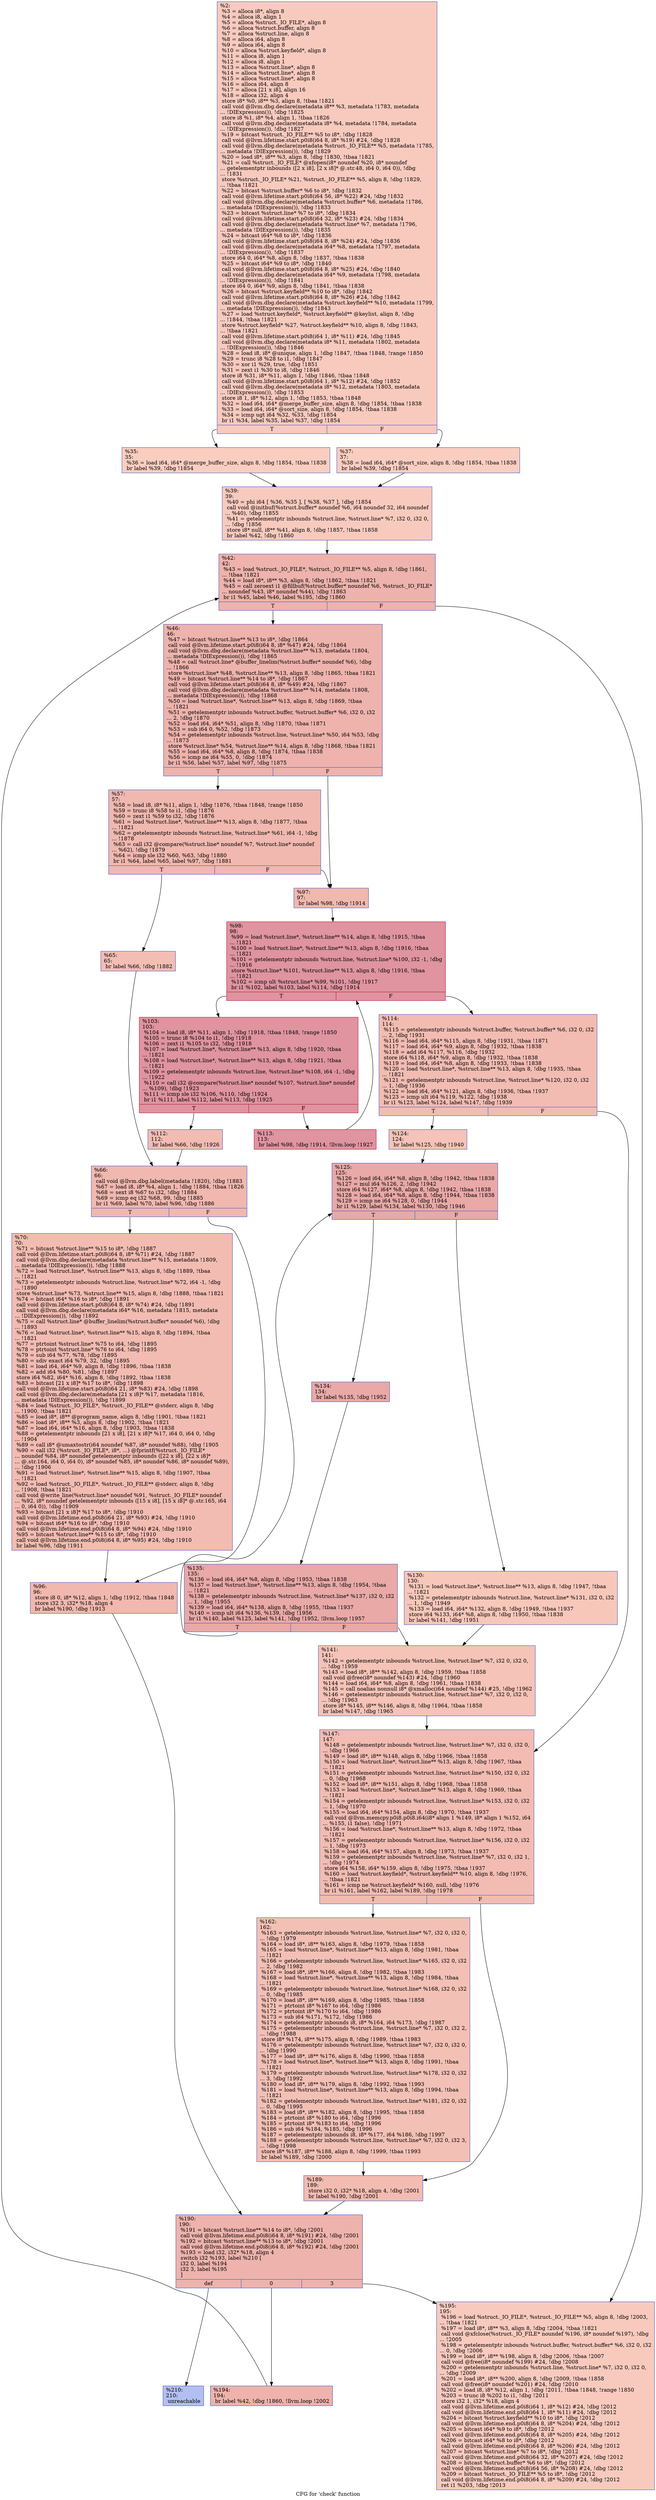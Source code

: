 digraph "CFG for 'check' function" {
	label="CFG for 'check' function";

	Node0x23a43d0 [shape=record,color="#3d50c3ff", style=filled, fillcolor="#ef886b70",label="{%2:\l  %3 = alloca i8*, align 8\l  %4 = alloca i8, align 1\l  %5 = alloca %struct._IO_FILE*, align 8\l  %6 = alloca %struct.buffer, align 8\l  %7 = alloca %struct.line, align 8\l  %8 = alloca i64, align 8\l  %9 = alloca i64, align 8\l  %10 = alloca %struct.keyfield*, align 8\l  %11 = alloca i8, align 1\l  %12 = alloca i8, align 1\l  %13 = alloca %struct.line*, align 8\l  %14 = alloca %struct.line*, align 8\l  %15 = alloca %struct.line*, align 8\l  %16 = alloca i64, align 8\l  %17 = alloca [21 x i8], align 16\l  %18 = alloca i32, align 4\l  store i8* %0, i8** %3, align 8, !tbaa !1821\l  call void @llvm.dbg.declare(metadata i8** %3, metadata !1783, metadata\l... !DIExpression()), !dbg !1825\l  store i8 %1, i8* %4, align 1, !tbaa !1826\l  call void @llvm.dbg.declare(metadata i8* %4, metadata !1784, metadata\l... !DIExpression()), !dbg !1827\l  %19 = bitcast %struct._IO_FILE** %5 to i8*, !dbg !1828\l  call void @llvm.lifetime.start.p0i8(i64 8, i8* %19) #24, !dbg !1828\l  call void @llvm.dbg.declare(metadata %struct._IO_FILE** %5, metadata !1785,\l... metadata !DIExpression()), !dbg !1829\l  %20 = load i8*, i8** %3, align 8, !dbg !1830, !tbaa !1821\l  %21 = call %struct._IO_FILE* @xfopen(i8* noundef %20, i8* noundef\l... getelementptr inbounds ([2 x i8], [2 x i8]* @.str.48, i64 0, i64 0)), !dbg\l... !1831\l  store %struct._IO_FILE* %21, %struct._IO_FILE** %5, align 8, !dbg !1829,\l... !tbaa !1821\l  %22 = bitcast %struct.buffer* %6 to i8*, !dbg !1832\l  call void @llvm.lifetime.start.p0i8(i64 56, i8* %22) #24, !dbg !1832\l  call void @llvm.dbg.declare(metadata %struct.buffer* %6, metadata !1786,\l... metadata !DIExpression()), !dbg !1833\l  %23 = bitcast %struct.line* %7 to i8*, !dbg !1834\l  call void @llvm.lifetime.start.p0i8(i64 32, i8* %23) #24, !dbg !1834\l  call void @llvm.dbg.declare(metadata %struct.line* %7, metadata !1796,\l... metadata !DIExpression()), !dbg !1835\l  %24 = bitcast i64* %8 to i8*, !dbg !1836\l  call void @llvm.lifetime.start.p0i8(i64 8, i8* %24) #24, !dbg !1836\l  call void @llvm.dbg.declare(metadata i64* %8, metadata !1797, metadata\l... !DIExpression()), !dbg !1837\l  store i64 0, i64* %8, align 8, !dbg !1837, !tbaa !1838\l  %25 = bitcast i64* %9 to i8*, !dbg !1840\l  call void @llvm.lifetime.start.p0i8(i64 8, i8* %25) #24, !dbg !1840\l  call void @llvm.dbg.declare(metadata i64* %9, metadata !1798, metadata\l... !DIExpression()), !dbg !1841\l  store i64 0, i64* %9, align 8, !dbg !1841, !tbaa !1838\l  %26 = bitcast %struct.keyfield** %10 to i8*, !dbg !1842\l  call void @llvm.lifetime.start.p0i8(i64 8, i8* %26) #24, !dbg !1842\l  call void @llvm.dbg.declare(metadata %struct.keyfield** %10, metadata !1799,\l... metadata !DIExpression()), !dbg !1843\l  %27 = load %struct.keyfield*, %struct.keyfield** @keylist, align 8, !dbg\l... !1844, !tbaa !1821\l  store %struct.keyfield* %27, %struct.keyfield** %10, align 8, !dbg !1843,\l... !tbaa !1821\l  call void @llvm.lifetime.start.p0i8(i64 1, i8* %11) #24, !dbg !1845\l  call void @llvm.dbg.declare(metadata i8* %11, metadata !1802, metadata\l... !DIExpression()), !dbg !1846\l  %28 = load i8, i8* @unique, align 1, !dbg !1847, !tbaa !1848, !range !1850\l  %29 = trunc i8 %28 to i1, !dbg !1847\l  %30 = xor i1 %29, true, !dbg !1851\l  %31 = zext i1 %30 to i8, !dbg !1846\l  store i8 %31, i8* %11, align 1, !dbg !1846, !tbaa !1848\l  call void @llvm.lifetime.start.p0i8(i64 1, i8* %12) #24, !dbg !1852\l  call void @llvm.dbg.declare(metadata i8* %12, metadata !1803, metadata\l... !DIExpression()), !dbg !1853\l  store i8 1, i8* %12, align 1, !dbg !1853, !tbaa !1848\l  %32 = load i64, i64* @merge_buffer_size, align 8, !dbg !1854, !tbaa !1838\l  %33 = load i64, i64* @sort_size, align 8, !dbg !1854, !tbaa !1838\l  %34 = icmp ugt i64 %32, %33, !dbg !1854\l  br i1 %34, label %35, label %37, !dbg !1854\l|{<s0>T|<s1>F}}"];
	Node0x23a43d0:s0 -> Node0x23a9210;
	Node0x23a43d0:s1 -> Node0x23a9360;
	Node0x23a9210 [shape=record,color="#3d50c3ff", style=filled, fillcolor="#f2907270",label="{%35:\l35:                                               \l  %36 = load i64, i64* @merge_buffer_size, align 8, !dbg !1854, !tbaa !1838\l  br label %39, !dbg !1854\l}"];
	Node0x23a9210 -> Node0x23a93b0;
	Node0x23a9360 [shape=record,color="#3d50c3ff", style=filled, fillcolor="#f2907270",label="{%37:\l37:                                               \l  %38 = load i64, i64* @sort_size, align 8, !dbg !1854, !tbaa !1838\l  br label %39, !dbg !1854\l}"];
	Node0x23a9360 -> Node0x23a93b0;
	Node0x23a93b0 [shape=record,color="#3d50c3ff", style=filled, fillcolor="#ef886b70",label="{%39:\l39:                                               \l  %40 = phi i64 [ %36, %35 ], [ %38, %37 ], !dbg !1854\l  call void @initbuf(%struct.buffer* noundef %6, i64 noundef 32, i64 noundef\l... %40), !dbg !1855\l  %41 = getelementptr inbounds %struct.line, %struct.line* %7, i32 0, i32 0,\l... !dbg !1856\l  store i8* null, i8** %41, align 8, !dbg !1857, !tbaa !1858\l  br label %42, !dbg !1860\l}"];
	Node0x23a93b0 -> Node0x23a9400;
	Node0x23a9400 [shape=record,color="#3d50c3ff", style=filled, fillcolor="#d6524470",label="{%42:\l42:                                               \l  %43 = load %struct._IO_FILE*, %struct._IO_FILE** %5, align 8, !dbg !1861,\l... !tbaa !1821\l  %44 = load i8*, i8** %3, align 8, !dbg !1862, !tbaa !1821\l  %45 = call zeroext i1 @fillbuf(%struct.buffer* noundef %6, %struct._IO_FILE*\l... noundef %43, i8* noundef %44), !dbg !1863\l  br i1 %45, label %46, label %195, !dbg !1860\l|{<s0>T|<s1>F}}"];
	Node0x23a9400:s0 -> Node0x23a9450;
	Node0x23a9400:s1 -> Node0x23a9b80;
	Node0x23a9450 [shape=record,color="#3d50c3ff", style=filled, fillcolor="#d6524470",label="{%46:\l46:                                               \l  %47 = bitcast %struct.line** %13 to i8*, !dbg !1864\l  call void @llvm.lifetime.start.p0i8(i64 8, i8* %47) #24, !dbg !1864\l  call void @llvm.dbg.declare(metadata %struct.line** %13, metadata !1804,\l... metadata !DIExpression()), !dbg !1865\l  %48 = call %struct.line* @buffer_linelim(%struct.buffer* noundef %6), !dbg\l... !1866\l  store %struct.line* %48, %struct.line** %13, align 8, !dbg !1865, !tbaa !1821\l  %49 = bitcast %struct.line** %14 to i8*, !dbg !1867\l  call void @llvm.lifetime.start.p0i8(i64 8, i8* %49) #24, !dbg !1867\l  call void @llvm.dbg.declare(metadata %struct.line** %14, metadata !1808,\l... metadata !DIExpression()), !dbg !1868\l  %50 = load %struct.line*, %struct.line** %13, align 8, !dbg !1869, !tbaa\l... !1821\l  %51 = getelementptr inbounds %struct.buffer, %struct.buffer* %6, i32 0, i32\l... 2, !dbg !1870\l  %52 = load i64, i64* %51, align 8, !dbg !1870, !tbaa !1871\l  %53 = sub i64 0, %52, !dbg !1873\l  %54 = getelementptr inbounds %struct.line, %struct.line* %50, i64 %53, !dbg\l... !1873\l  store %struct.line* %54, %struct.line** %14, align 8, !dbg !1868, !tbaa !1821\l  %55 = load i64, i64* %8, align 8, !dbg !1874, !tbaa !1838\l  %56 = icmp ne i64 %55, 0, !dbg !1874\l  br i1 %56, label %57, label %97, !dbg !1875\l|{<s0>T|<s1>F}}"];
	Node0x23a9450:s0 -> Node0x23a94a0;
	Node0x23a9450:s1 -> Node0x23a9630;
	Node0x23a94a0 [shape=record,color="#3d50c3ff", style=filled, fillcolor="#dc5d4a70",label="{%57:\l57:                                               \l  %58 = load i8, i8* %11, align 1, !dbg !1876, !tbaa !1848, !range !1850\l  %59 = trunc i8 %58 to i1, !dbg !1876\l  %60 = zext i1 %59 to i32, !dbg !1876\l  %61 = load %struct.line*, %struct.line** %13, align 8, !dbg !1877, !tbaa\l... !1821\l  %62 = getelementptr inbounds %struct.line, %struct.line* %61, i64 -1, !dbg\l... !1878\l  %63 = call i32 @compare(%struct.line* noundef %7, %struct.line* noundef\l... %62), !dbg !1879\l  %64 = icmp sle i32 %60, %63, !dbg !1880\l  br i1 %64, label %65, label %97, !dbg !1881\l|{<s0>T|<s1>F}}"];
	Node0x23a94a0:s0 -> Node0x23a94f0;
	Node0x23a94a0:s1 -> Node0x23a9630;
	Node0x23a94f0 [shape=record,color="#3d50c3ff", style=filled, fillcolor="#e36c5570",label="{%65:\l65:                                               \l  br label %66, !dbg !1882\l}"];
	Node0x23a94f0 -> Node0x23a9540;
	Node0x23a9540 [shape=record,color="#3d50c3ff", style=filled, fillcolor="#dc5d4a70",label="{%66:\l66:                                               \l  call void @llvm.dbg.label(metadata !1820), !dbg !1883\l  %67 = load i8, i8* %4, align 1, !dbg !1884, !tbaa !1826\l  %68 = sext i8 %67 to i32, !dbg !1884\l  %69 = icmp eq i32 %68, 99, !dbg !1885\l  br i1 %69, label %70, label %96, !dbg !1886\l|{<s0>T|<s1>F}}"];
	Node0x23a9540:s0 -> Node0x23a9590;
	Node0x23a9540:s1 -> Node0x23a95e0;
	Node0x23a9590 [shape=record,color="#3d50c3ff", style=filled, fillcolor="#e1675170",label="{%70:\l70:                                               \l  %71 = bitcast %struct.line** %15 to i8*, !dbg !1887\l  call void @llvm.lifetime.start.p0i8(i64 8, i8* %71) #24, !dbg !1887\l  call void @llvm.dbg.declare(metadata %struct.line** %15, metadata !1809,\l... metadata !DIExpression()), !dbg !1888\l  %72 = load %struct.line*, %struct.line** %13, align 8, !dbg !1889, !tbaa\l... !1821\l  %73 = getelementptr inbounds %struct.line, %struct.line* %72, i64 -1, !dbg\l... !1890\l  store %struct.line* %73, %struct.line** %15, align 8, !dbg !1888, !tbaa !1821\l  %74 = bitcast i64* %16 to i8*, !dbg !1891\l  call void @llvm.lifetime.start.p0i8(i64 8, i8* %74) #24, !dbg !1891\l  call void @llvm.dbg.declare(metadata i64* %16, metadata !1815, metadata\l... !DIExpression()), !dbg !1892\l  %75 = call %struct.line* @buffer_linelim(%struct.buffer* noundef %6), !dbg\l... !1893\l  %76 = load %struct.line*, %struct.line** %15, align 8, !dbg !1894, !tbaa\l... !1821\l  %77 = ptrtoint %struct.line* %75 to i64, !dbg !1895\l  %78 = ptrtoint %struct.line* %76 to i64, !dbg !1895\l  %79 = sub i64 %77, %78, !dbg !1895\l  %80 = sdiv exact i64 %79, 32, !dbg !1895\l  %81 = load i64, i64* %9, align 8, !dbg !1896, !tbaa !1838\l  %82 = add i64 %80, %81, !dbg !1897\l  store i64 %82, i64* %16, align 8, !dbg !1892, !tbaa !1838\l  %83 = bitcast [21 x i8]* %17 to i8*, !dbg !1898\l  call void @llvm.lifetime.start.p0i8(i64 21, i8* %83) #24, !dbg !1898\l  call void @llvm.dbg.declare(metadata [21 x i8]* %17, metadata !1816,\l... metadata !DIExpression()), !dbg !1899\l  %84 = load %struct._IO_FILE*, %struct._IO_FILE** @stderr, align 8, !dbg\l... !1900, !tbaa !1821\l  %85 = load i8*, i8** @program_name, align 8, !dbg !1901, !tbaa !1821\l  %86 = load i8*, i8** %3, align 8, !dbg !1902, !tbaa !1821\l  %87 = load i64, i64* %16, align 8, !dbg !1903, !tbaa !1838\l  %88 = getelementptr inbounds [21 x i8], [21 x i8]* %17, i64 0, i64 0, !dbg\l... !1904\l  %89 = call i8* @umaxtostr(i64 noundef %87, i8* noundef %88), !dbg !1905\l  %90 = call i32 (%struct._IO_FILE*, i8*, ...) @fprintf(%struct._IO_FILE*\l... noundef %84, i8* noundef getelementptr inbounds ([22 x i8], [22 x i8]*\l... @.str.164, i64 0, i64 0), i8* noundef %85, i8* noundef %86, i8* noundef %89),\l... !dbg !1906\l  %91 = load %struct.line*, %struct.line** %15, align 8, !dbg !1907, !tbaa\l... !1821\l  %92 = load %struct._IO_FILE*, %struct._IO_FILE** @stderr, align 8, !dbg\l... !1908, !tbaa !1821\l  call void @write_line(%struct.line* noundef %91, %struct._IO_FILE* noundef\l... %92, i8* noundef getelementptr inbounds ([15 x i8], [15 x i8]* @.str.165, i64\l... 0, i64 0)), !dbg !1909\l  %93 = bitcast [21 x i8]* %17 to i8*, !dbg !1910\l  call void @llvm.lifetime.end.p0i8(i64 21, i8* %93) #24, !dbg !1910\l  %94 = bitcast i64* %16 to i8*, !dbg !1910\l  call void @llvm.lifetime.end.p0i8(i64 8, i8* %94) #24, !dbg !1910\l  %95 = bitcast %struct.line** %15 to i8*, !dbg !1910\l  call void @llvm.lifetime.end.p0i8(i64 8, i8* %95) #24, !dbg !1910\l  br label %96, !dbg !1911\l}"];
	Node0x23a9590 -> Node0x23a95e0;
	Node0x23a95e0 [shape=record,color="#3d50c3ff", style=filled, fillcolor="#dc5d4a70",label="{%96:\l96:                                               \l  store i8 0, i8* %12, align 1, !dbg !1912, !tbaa !1848\l  store i32 3, i32* %18, align 4\l  br label %190, !dbg !1913\l}"];
	Node0x23a95e0 -> Node0x23a9ae0;
	Node0x23a9630 [shape=record,color="#3d50c3ff", style=filled, fillcolor="#dc5d4a70",label="{%97:\l97:                                               \l  br label %98, !dbg !1914\l}"];
	Node0x23a9630 -> Node0x23a9680;
	Node0x23a9680 [shape=record,color="#b70d28ff", style=filled, fillcolor="#b70d2870",label="{%98:\l98:                                               \l  %99 = load %struct.line*, %struct.line** %14, align 8, !dbg !1915, !tbaa\l... !1821\l  %100 = load %struct.line*, %struct.line** %13, align 8, !dbg !1916, !tbaa\l... !1821\l  %101 = getelementptr inbounds %struct.line, %struct.line* %100, i32 -1, !dbg\l... !1916\l  store %struct.line* %101, %struct.line** %13, align 8, !dbg !1916, !tbaa\l... !1821\l  %102 = icmp ult %struct.line* %99, %101, !dbg !1917\l  br i1 %102, label %103, label %114, !dbg !1914\l|{<s0>T|<s1>F}}"];
	Node0x23a9680:s0 -> Node0x23a96d0;
	Node0x23a9680:s1 -> Node0x23a97c0;
	Node0x23a96d0 [shape=record,color="#b70d28ff", style=filled, fillcolor="#b70d2870",label="{%103:\l103:                                              \l  %104 = load i8, i8* %11, align 1, !dbg !1918, !tbaa !1848, !range !1850\l  %105 = trunc i8 %104 to i1, !dbg !1918\l  %106 = zext i1 %105 to i32, !dbg !1918\l  %107 = load %struct.line*, %struct.line** %13, align 8, !dbg !1920, !tbaa\l... !1821\l  %108 = load %struct.line*, %struct.line** %13, align 8, !dbg !1921, !tbaa\l... !1821\l  %109 = getelementptr inbounds %struct.line, %struct.line* %108, i64 -1, !dbg\l... !1922\l  %110 = call i32 @compare(%struct.line* noundef %107, %struct.line* noundef\l... %109), !dbg !1923\l  %111 = icmp sle i32 %106, %110, !dbg !1924\l  br i1 %111, label %112, label %113, !dbg !1925\l|{<s0>T|<s1>F}}"];
	Node0x23a96d0:s0 -> Node0x23a9720;
	Node0x23a96d0:s1 -> Node0x23a9770;
	Node0x23a9720 [shape=record,color="#3d50c3ff", style=filled, fillcolor="#e1675170",label="{%112:\l112:                                              \l  br label %66, !dbg !1926\l}"];
	Node0x23a9720 -> Node0x23a9540;
	Node0x23a9770 [shape=record,color="#b70d28ff", style=filled, fillcolor="#b70d2870",label="{%113:\l113:                                              \l  br label %98, !dbg !1914, !llvm.loop !1927\l}"];
	Node0x23a9770 -> Node0x23a9680;
	Node0x23a97c0 [shape=record,color="#3d50c3ff", style=filled, fillcolor="#e1675170",label="{%114:\l114:                                              \l  %115 = getelementptr inbounds %struct.buffer, %struct.buffer* %6, i32 0, i32\l... 2, !dbg !1931\l  %116 = load i64, i64* %115, align 8, !dbg !1931, !tbaa !1871\l  %117 = load i64, i64* %9, align 8, !dbg !1932, !tbaa !1838\l  %118 = add i64 %117, %116, !dbg !1932\l  store i64 %118, i64* %9, align 8, !dbg !1932, !tbaa !1838\l  %119 = load i64, i64* %8, align 8, !dbg !1933, !tbaa !1838\l  %120 = load %struct.line*, %struct.line** %13, align 8, !dbg !1935, !tbaa\l... !1821\l  %121 = getelementptr inbounds %struct.line, %struct.line* %120, i32 0, i32\l... 1, !dbg !1936\l  %122 = load i64, i64* %121, align 8, !dbg !1936, !tbaa !1937\l  %123 = icmp ult i64 %119, %122, !dbg !1938\l  br i1 %123, label %124, label %147, !dbg !1939\l|{<s0>T|<s1>F}}"];
	Node0x23a97c0:s0 -> Node0x23a9810;
	Node0x23a97c0:s1 -> Node0x23a99f0;
	Node0x23a9810 [shape=record,color="#3d50c3ff", style=filled, fillcolor="#e8765c70",label="{%124:\l124:                                              \l  br label %125, !dbg !1940\l}"];
	Node0x23a9810 -> Node0x23a9860;
	Node0x23a9860 [shape=record,color="#3d50c3ff", style=filled, fillcolor="#ca3b3770",label="{%125:\l125:                                              \l  %126 = load i64, i64* %8, align 8, !dbg !1942, !tbaa !1838\l  %127 = mul i64 %126, 2, !dbg !1942\l  store i64 %127, i64* %8, align 8, !dbg !1942, !tbaa !1838\l  %128 = load i64, i64* %8, align 8, !dbg !1944, !tbaa !1838\l  %129 = icmp ne i64 %128, 0, !dbg !1944\l  br i1 %129, label %134, label %130, !dbg !1946\l|{<s0>T|<s1>F}}"];
	Node0x23a9860:s0 -> Node0x23a9900;
	Node0x23a9860:s1 -> Node0x23a98b0;
	Node0x23a98b0 [shape=record,color="#3d50c3ff", style=filled, fillcolor="#ec7f6370",label="{%130:\l130:                                              \l  %131 = load %struct.line*, %struct.line** %13, align 8, !dbg !1947, !tbaa\l... !1821\l  %132 = getelementptr inbounds %struct.line, %struct.line* %131, i32 0, i32\l... 1, !dbg !1949\l  %133 = load i64, i64* %132, align 8, !dbg !1949, !tbaa !1937\l  store i64 %133, i64* %8, align 8, !dbg !1950, !tbaa !1838\l  br label %141, !dbg !1951\l}"];
	Node0x23a98b0 -> Node0x23a99a0;
	Node0x23a9900 [shape=record,color="#3d50c3ff", style=filled, fillcolor="#ca3b3770",label="{%134:\l134:                                              \l  br label %135, !dbg !1952\l}"];
	Node0x23a9900 -> Node0x23a9950;
	Node0x23a9950 [shape=record,color="#3d50c3ff", style=filled, fillcolor="#ca3b3770",label="{%135:\l135:                                              \l  %136 = load i64, i64* %8, align 8, !dbg !1953, !tbaa !1838\l  %137 = load %struct.line*, %struct.line** %13, align 8, !dbg !1954, !tbaa\l... !1821\l  %138 = getelementptr inbounds %struct.line, %struct.line* %137, i32 0, i32\l... 1, !dbg !1955\l  %139 = load i64, i64* %138, align 8, !dbg !1955, !tbaa !1937\l  %140 = icmp ult i64 %136, %139, !dbg !1956\l  br i1 %140, label %125, label %141, !dbg !1952, !llvm.loop !1957\l|{<s0>T|<s1>F}}"];
	Node0x23a9950:s0 -> Node0x23a9860;
	Node0x23a9950:s1 -> Node0x23a99a0;
	Node0x23a99a0 [shape=record,color="#3d50c3ff", style=filled, fillcolor="#e8765c70",label="{%141:\l141:                                              \l  %142 = getelementptr inbounds %struct.line, %struct.line* %7, i32 0, i32 0,\l... !dbg !1959\l  %143 = load i8*, i8** %142, align 8, !dbg !1959, !tbaa !1858\l  call void @free(i8* noundef %143) #24, !dbg !1960\l  %144 = load i64, i64* %8, align 8, !dbg !1961, !tbaa !1838\l  %145 = call noalias nonnull i8* @xmalloc(i64 noundef %144) #25, !dbg !1962\l  %146 = getelementptr inbounds %struct.line, %struct.line* %7, i32 0, i32 0,\l... !dbg !1963\l  store i8* %145, i8** %146, align 8, !dbg !1964, !tbaa !1858\l  br label %147, !dbg !1965\l}"];
	Node0x23a99a0 -> Node0x23a99f0;
	Node0x23a99f0 [shape=record,color="#3d50c3ff", style=filled, fillcolor="#e1675170",label="{%147:\l147:                                              \l  %148 = getelementptr inbounds %struct.line, %struct.line* %7, i32 0, i32 0,\l... !dbg !1966\l  %149 = load i8*, i8** %148, align 8, !dbg !1966, !tbaa !1858\l  %150 = load %struct.line*, %struct.line** %13, align 8, !dbg !1967, !tbaa\l... !1821\l  %151 = getelementptr inbounds %struct.line, %struct.line* %150, i32 0, i32\l... 0, !dbg !1968\l  %152 = load i8*, i8** %151, align 8, !dbg !1968, !tbaa !1858\l  %153 = load %struct.line*, %struct.line** %13, align 8, !dbg !1969, !tbaa\l... !1821\l  %154 = getelementptr inbounds %struct.line, %struct.line* %153, i32 0, i32\l... 1, !dbg !1970\l  %155 = load i64, i64* %154, align 8, !dbg !1970, !tbaa !1937\l  call void @llvm.memcpy.p0i8.p0i8.i64(i8* align 1 %149, i8* align 1 %152, i64\l... %155, i1 false), !dbg !1971\l  %156 = load %struct.line*, %struct.line** %13, align 8, !dbg !1972, !tbaa\l... !1821\l  %157 = getelementptr inbounds %struct.line, %struct.line* %156, i32 0, i32\l... 1, !dbg !1973\l  %158 = load i64, i64* %157, align 8, !dbg !1973, !tbaa !1937\l  %159 = getelementptr inbounds %struct.line, %struct.line* %7, i32 0, i32 1,\l... !dbg !1974\l  store i64 %158, i64* %159, align 8, !dbg !1975, !tbaa !1937\l  %160 = load %struct.keyfield*, %struct.keyfield** %10, align 8, !dbg !1976,\l... !tbaa !1821\l  %161 = icmp ne %struct.keyfield* %160, null, !dbg !1976\l  br i1 %161, label %162, label %189, !dbg !1978\l|{<s0>T|<s1>F}}"];
	Node0x23a99f0:s0 -> Node0x23a9a40;
	Node0x23a99f0:s1 -> Node0x23a9a90;
	Node0x23a9a40 [shape=record,color="#3d50c3ff", style=filled, fillcolor="#e5705870",label="{%162:\l162:                                              \l  %163 = getelementptr inbounds %struct.line, %struct.line* %7, i32 0, i32 0,\l... !dbg !1979\l  %164 = load i8*, i8** %163, align 8, !dbg !1979, !tbaa !1858\l  %165 = load %struct.line*, %struct.line** %13, align 8, !dbg !1981, !tbaa\l... !1821\l  %166 = getelementptr inbounds %struct.line, %struct.line* %165, i32 0, i32\l... 2, !dbg !1982\l  %167 = load i8*, i8** %166, align 8, !dbg !1982, !tbaa !1983\l  %168 = load %struct.line*, %struct.line** %13, align 8, !dbg !1984, !tbaa\l... !1821\l  %169 = getelementptr inbounds %struct.line, %struct.line* %168, i32 0, i32\l... 0, !dbg !1985\l  %170 = load i8*, i8** %169, align 8, !dbg !1985, !tbaa !1858\l  %171 = ptrtoint i8* %167 to i64, !dbg !1986\l  %172 = ptrtoint i8* %170 to i64, !dbg !1986\l  %173 = sub i64 %171, %172, !dbg !1986\l  %174 = getelementptr inbounds i8, i8* %164, i64 %173, !dbg !1987\l  %175 = getelementptr inbounds %struct.line, %struct.line* %7, i32 0, i32 2,\l... !dbg !1988\l  store i8* %174, i8** %175, align 8, !dbg !1989, !tbaa !1983\l  %176 = getelementptr inbounds %struct.line, %struct.line* %7, i32 0, i32 0,\l... !dbg !1990\l  %177 = load i8*, i8** %176, align 8, !dbg !1990, !tbaa !1858\l  %178 = load %struct.line*, %struct.line** %13, align 8, !dbg !1991, !tbaa\l... !1821\l  %179 = getelementptr inbounds %struct.line, %struct.line* %178, i32 0, i32\l... 3, !dbg !1992\l  %180 = load i8*, i8** %179, align 8, !dbg !1992, !tbaa !1993\l  %181 = load %struct.line*, %struct.line** %13, align 8, !dbg !1994, !tbaa\l... !1821\l  %182 = getelementptr inbounds %struct.line, %struct.line* %181, i32 0, i32\l... 0, !dbg !1995\l  %183 = load i8*, i8** %182, align 8, !dbg !1995, !tbaa !1858\l  %184 = ptrtoint i8* %180 to i64, !dbg !1996\l  %185 = ptrtoint i8* %183 to i64, !dbg !1996\l  %186 = sub i64 %184, %185, !dbg !1996\l  %187 = getelementptr inbounds i8, i8* %177, i64 %186, !dbg !1997\l  %188 = getelementptr inbounds %struct.line, %struct.line* %7, i32 0, i32 3,\l... !dbg !1998\l  store i8* %187, i8** %188, align 8, !dbg !1999, !tbaa !1993\l  br label %189, !dbg !2000\l}"];
	Node0x23a9a40 -> Node0x23a9a90;
	Node0x23a9a90 [shape=record,color="#3d50c3ff", style=filled, fillcolor="#e1675170",label="{%189:\l189:                                              \l  store i32 0, i32* %18, align 4, !dbg !2001\l  br label %190, !dbg !2001\l}"];
	Node0x23a9a90 -> Node0x23a9ae0;
	Node0x23a9ae0 [shape=record,color="#3d50c3ff", style=filled, fillcolor="#d6524470",label="{%190:\l190:                                              \l  %191 = bitcast %struct.line** %14 to i8*, !dbg !2001\l  call void @llvm.lifetime.end.p0i8(i64 8, i8* %191) #24, !dbg !2001\l  %192 = bitcast %struct.line** %13 to i8*, !dbg !2001\l  call void @llvm.lifetime.end.p0i8(i64 8, i8* %192) #24, !dbg !2001\l  %193 = load i32, i32* %18, align 4\l  switch i32 %193, label %210 [\l    i32 0, label %194\l    i32 3, label %195\l  ]\l|{<s0>def|<s1>0|<s2>3}}"];
	Node0x23a9ae0:s0 -> Node0x23a9bd0;
	Node0x23a9ae0:s1 -> Node0x23a9b30;
	Node0x23a9ae0:s2 -> Node0x23a9b80;
	Node0x23a9b30 [shape=record,color="#3d50c3ff", style=filled, fillcolor="#d6524470",label="{%194:\l194:                                              \l  br label %42, !dbg !1860, !llvm.loop !2002\l}"];
	Node0x23a9b30 -> Node0x23a9400;
	Node0x23a9b80 [shape=record,color="#3d50c3ff", style=filled, fillcolor="#ef886b70",label="{%195:\l195:                                              \l  %196 = load %struct._IO_FILE*, %struct._IO_FILE** %5, align 8, !dbg !2003,\l... !tbaa !1821\l  %197 = load i8*, i8** %3, align 8, !dbg !2004, !tbaa !1821\l  call void @xfclose(%struct._IO_FILE* noundef %196, i8* noundef %197), !dbg\l... !2005\l  %198 = getelementptr inbounds %struct.buffer, %struct.buffer* %6, i32 0, i32\l... 0, !dbg !2006\l  %199 = load i8*, i8** %198, align 8, !dbg !2006, !tbaa !2007\l  call void @free(i8* noundef %199) #24, !dbg !2008\l  %200 = getelementptr inbounds %struct.line, %struct.line* %7, i32 0, i32 0,\l... !dbg !2009\l  %201 = load i8*, i8** %200, align 8, !dbg !2009, !tbaa !1858\l  call void @free(i8* noundef %201) #24, !dbg !2010\l  %202 = load i8, i8* %12, align 1, !dbg !2011, !tbaa !1848, !range !1850\l  %203 = trunc i8 %202 to i1, !dbg !2011\l  store i32 1, i32* %18, align 4\l  call void @llvm.lifetime.end.p0i8(i64 1, i8* %12) #24, !dbg !2012\l  call void @llvm.lifetime.end.p0i8(i64 1, i8* %11) #24, !dbg !2012\l  %204 = bitcast %struct.keyfield** %10 to i8*, !dbg !2012\l  call void @llvm.lifetime.end.p0i8(i64 8, i8* %204) #24, !dbg !2012\l  %205 = bitcast i64* %9 to i8*, !dbg !2012\l  call void @llvm.lifetime.end.p0i8(i64 8, i8* %205) #24, !dbg !2012\l  %206 = bitcast i64* %8 to i8*, !dbg !2012\l  call void @llvm.lifetime.end.p0i8(i64 8, i8* %206) #24, !dbg !2012\l  %207 = bitcast %struct.line* %7 to i8*, !dbg !2012\l  call void @llvm.lifetime.end.p0i8(i64 32, i8* %207) #24, !dbg !2012\l  %208 = bitcast %struct.buffer* %6 to i8*, !dbg !2012\l  call void @llvm.lifetime.end.p0i8(i64 56, i8* %208) #24, !dbg !2012\l  %209 = bitcast %struct._IO_FILE** %5 to i8*, !dbg !2012\l  call void @llvm.lifetime.end.p0i8(i64 8, i8* %209) #24, !dbg !2012\l  ret i1 %203, !dbg !2013\l}"];
	Node0x23a9bd0 [shape=record,color="#3d50c3ff", style=filled, fillcolor="#536edd70",label="{%210:\l210:                                              \l  unreachable\l}"];
}
